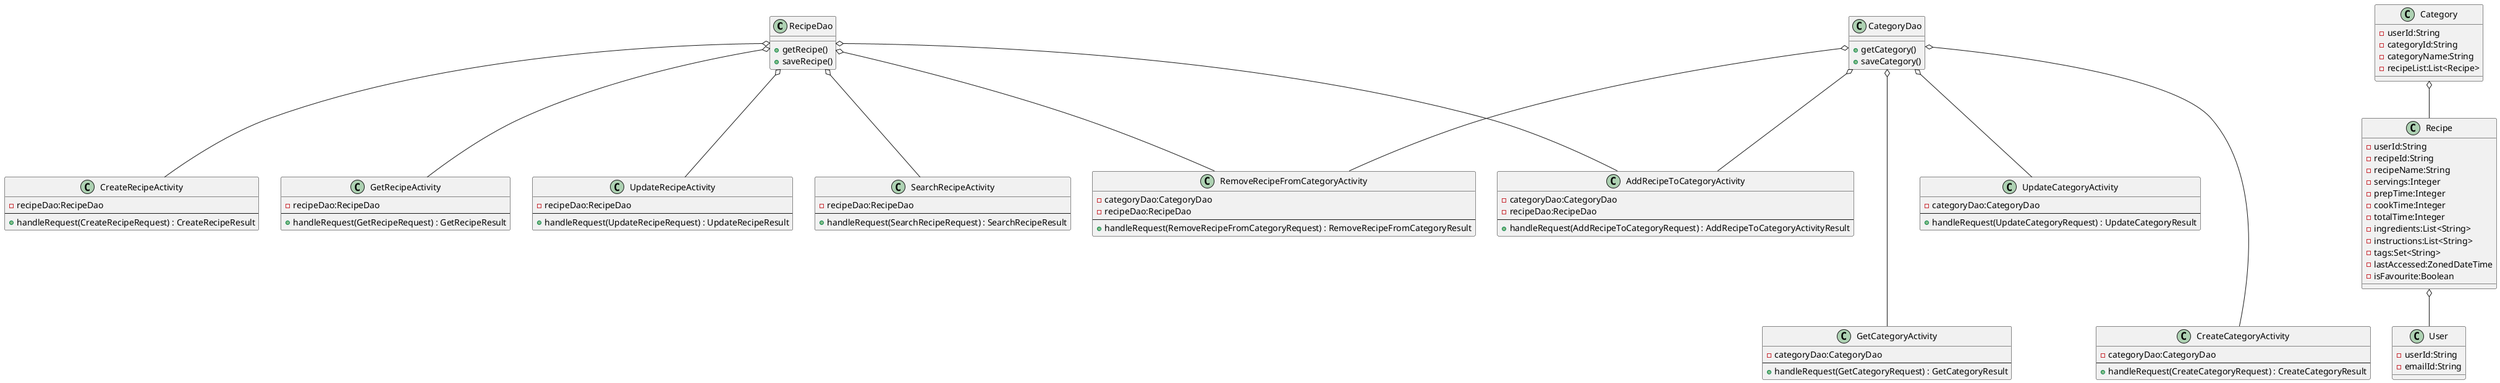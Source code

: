 @startuml
'https://plantuml.com/class-diagram
RecipeDao o-- GetRecipeActivity
RecipeDao o-- UpdateRecipeActivity
RecipeDao o-- SearchRecipeActivity
RecipeDao o-- CreateRecipeActivity


CategoryDao o--- GetCategoryActivity
CategoryDao o-- UpdateCategoryActivity
CategoryDao o--- CreateCategoryActivity

CategoryDao o-- AddRecipeToCategoryActivity
RecipeDao o-- AddRecipeToCategoryActivity

CategoryDao o-- RemoveRecipeFromCategoryActivity
RecipeDao o-- RemoveRecipeFromCategoryActivity

Recipe o-- User
Category o-- Recipe


class CreateRecipeActivity{
- recipeDao:RecipeDao
--
+ handleRequest(CreateRecipeRequest) : CreateRecipeResult
}

class GetRecipeActivity{
- recipeDao:RecipeDao
--
+ handleRequest(GetRecipeRequest) : GetRecipeResult
}

class UpdateRecipeActivity{
- recipeDao:RecipeDao
--
+ handleRequest(UpdateRecipeRequest) : UpdateRecipeResult
}

class SearchRecipeActivity{
- recipeDao:RecipeDao
--
+ handleRequest(SearchRecipeRequest) : SearchRecipeResult
}

class UpdateCategoryActivity{
- categoryDao:CategoryDao
--
+ handleRequest(UpdateCategoryRequest) : UpdateCategoryResult
}

class GetCategoryActivity{
- categoryDao:CategoryDao
--
+ handleRequest(GetCategoryRequest) : GetCategoryResult
}

class CreateCategoryActivity{
- categoryDao:CategoryDao
--
+ handleRequest(CreateCategoryRequest) : CreateCategoryResult
}

class AddRecipeToCategoryActivity{
- categoryDao:CategoryDao
- recipeDao:RecipeDao
--
+ handleRequest(AddRecipeToCategoryRequest) : AddRecipeToCategoryActivityResult
}

class RemoveRecipeFromCategoryActivity{
- categoryDao:CategoryDao
- recipeDao:RecipeDao
--
+ handleRequest(RemoveRecipeFromCategoryRequest) : RemoveRecipeFromCategoryResult
}

class RecipeDao{
+ getRecipe()
+ saveRecipe()
}

class CategoryDao{
+ getCategory()
+ saveCategory()
}

class User {
- userId:String
- emailId:String
}


class Recipe {
- userId:String
- recipeId:String
- recipeName:String
- servings:Integer
- prepTime:Integer
- cookTime:Integer
- totalTime:Integer
- ingredients:List<String>
- instructions:List<String>
- tags:Set<String>
- lastAccessed:ZonedDateTime
- isFavourite:Boolean
}

class Category {
- userId:String
- categoryId:String
- categoryName:String
- recipeList:List<Recipe>
}


@enduml
